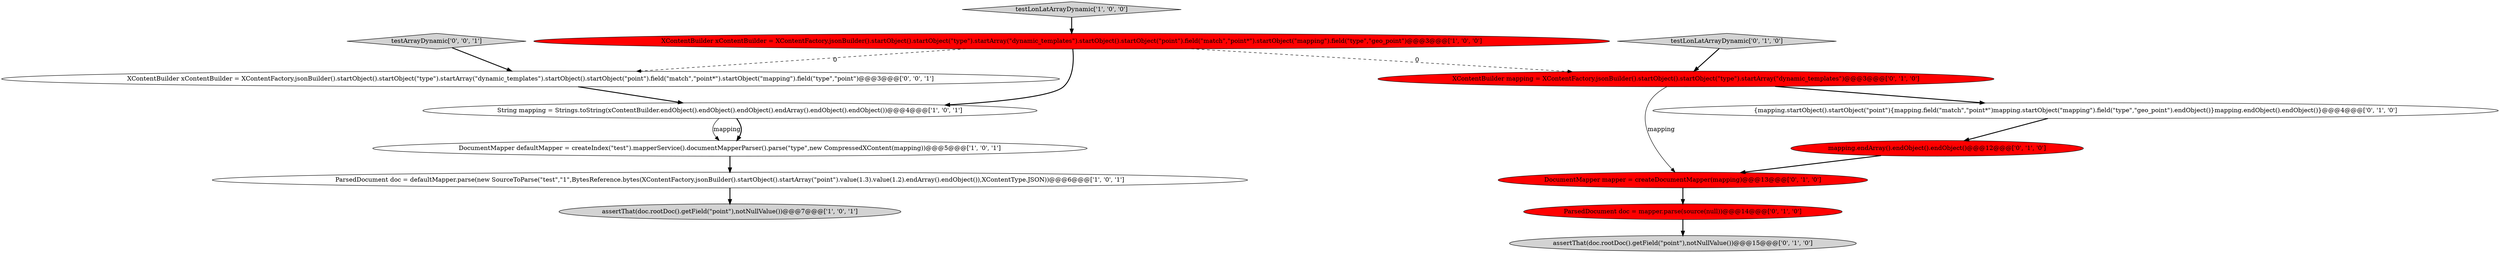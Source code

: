 digraph {
0 [style = filled, label = "String mapping = Strings.toString(xContentBuilder.endObject().endObject().endObject().endArray().endObject().endObject())@@@4@@@['1', '0', '1']", fillcolor = white, shape = ellipse image = "AAA0AAABBB1BBB"];
2 [style = filled, label = "DocumentMapper defaultMapper = createIndex(\"test\").mapperService().documentMapperParser().parse(\"type\",new CompressedXContent(mapping))@@@5@@@['1', '0', '1']", fillcolor = white, shape = ellipse image = "AAA0AAABBB1BBB"];
6 [style = filled, label = "{mapping.startObject().startObject(\"point\"){mapping.field(\"match\",\"point*\")mapping.startObject(\"mapping\").field(\"type\",\"geo_point\").endObject()}mapping.endObject().endObject()}@@@4@@@['0', '1', '0']", fillcolor = white, shape = ellipse image = "AAA0AAABBB2BBB"];
11 [style = filled, label = "XContentBuilder mapping = XContentFactory.jsonBuilder().startObject().startObject(\"type\").startArray(\"dynamic_templates\")@@@3@@@['0', '1', '0']", fillcolor = red, shape = ellipse image = "AAA1AAABBB2BBB"];
1 [style = filled, label = "ParsedDocument doc = defaultMapper.parse(new SourceToParse(\"test\",\"1\",BytesReference.bytes(XContentFactory.jsonBuilder().startObject().startArray(\"point\").value(1.3).value(1.2).endArray().endObject()),XContentType.JSON))@@@6@@@['1', '0', '1']", fillcolor = white, shape = ellipse image = "AAA0AAABBB1BBB"];
4 [style = filled, label = "assertThat(doc.rootDoc().getField(\"point\"),notNullValue())@@@7@@@['1', '0', '1']", fillcolor = lightgray, shape = ellipse image = "AAA0AAABBB1BBB"];
10 [style = filled, label = "assertThat(doc.rootDoc().getField(\"point\"),notNullValue())@@@15@@@['0', '1', '0']", fillcolor = lightgray, shape = ellipse image = "AAA0AAABBB2BBB"];
14 [style = filled, label = "XContentBuilder xContentBuilder = XContentFactory.jsonBuilder().startObject().startObject(\"type\").startArray(\"dynamic_templates\").startObject().startObject(\"point\").field(\"match\",\"point*\").startObject(\"mapping\").field(\"type\",\"point\")@@@3@@@['0', '0', '1']", fillcolor = white, shape = ellipse image = "AAA0AAABBB3BBB"];
8 [style = filled, label = "ParsedDocument doc = mapper.parse(source(null))@@@14@@@['0', '1', '0']", fillcolor = red, shape = ellipse image = "AAA1AAABBB2BBB"];
3 [style = filled, label = "testLonLatArrayDynamic['1', '0', '0']", fillcolor = lightgray, shape = diamond image = "AAA0AAABBB1BBB"];
7 [style = filled, label = "DocumentMapper mapper = createDocumentMapper(mapping)@@@13@@@['0', '1', '0']", fillcolor = red, shape = ellipse image = "AAA1AAABBB2BBB"];
12 [style = filled, label = "mapping.endArray().endObject().endObject()@@@12@@@['0', '1', '0']", fillcolor = red, shape = ellipse image = "AAA1AAABBB2BBB"];
9 [style = filled, label = "testLonLatArrayDynamic['0', '1', '0']", fillcolor = lightgray, shape = diamond image = "AAA0AAABBB2BBB"];
13 [style = filled, label = "testArrayDynamic['0', '0', '1']", fillcolor = lightgray, shape = diamond image = "AAA0AAABBB3BBB"];
5 [style = filled, label = "XContentBuilder xContentBuilder = XContentFactory.jsonBuilder().startObject().startObject(\"type\").startArray(\"dynamic_templates\").startObject().startObject(\"point\").field(\"match\",\"point*\").startObject(\"mapping\").field(\"type\",\"geo_point\")@@@3@@@['1', '0', '0']", fillcolor = red, shape = ellipse image = "AAA1AAABBB1BBB"];
8->10 [style = bold, label=""];
1->4 [style = bold, label=""];
3->5 [style = bold, label=""];
11->7 [style = solid, label="mapping"];
5->14 [style = dashed, label="0"];
0->2 [style = solid, label="mapping"];
9->11 [style = bold, label=""];
14->0 [style = bold, label=""];
5->0 [style = bold, label=""];
5->11 [style = dashed, label="0"];
7->8 [style = bold, label=""];
13->14 [style = bold, label=""];
2->1 [style = bold, label=""];
12->7 [style = bold, label=""];
11->6 [style = bold, label=""];
0->2 [style = bold, label=""];
6->12 [style = bold, label=""];
}
